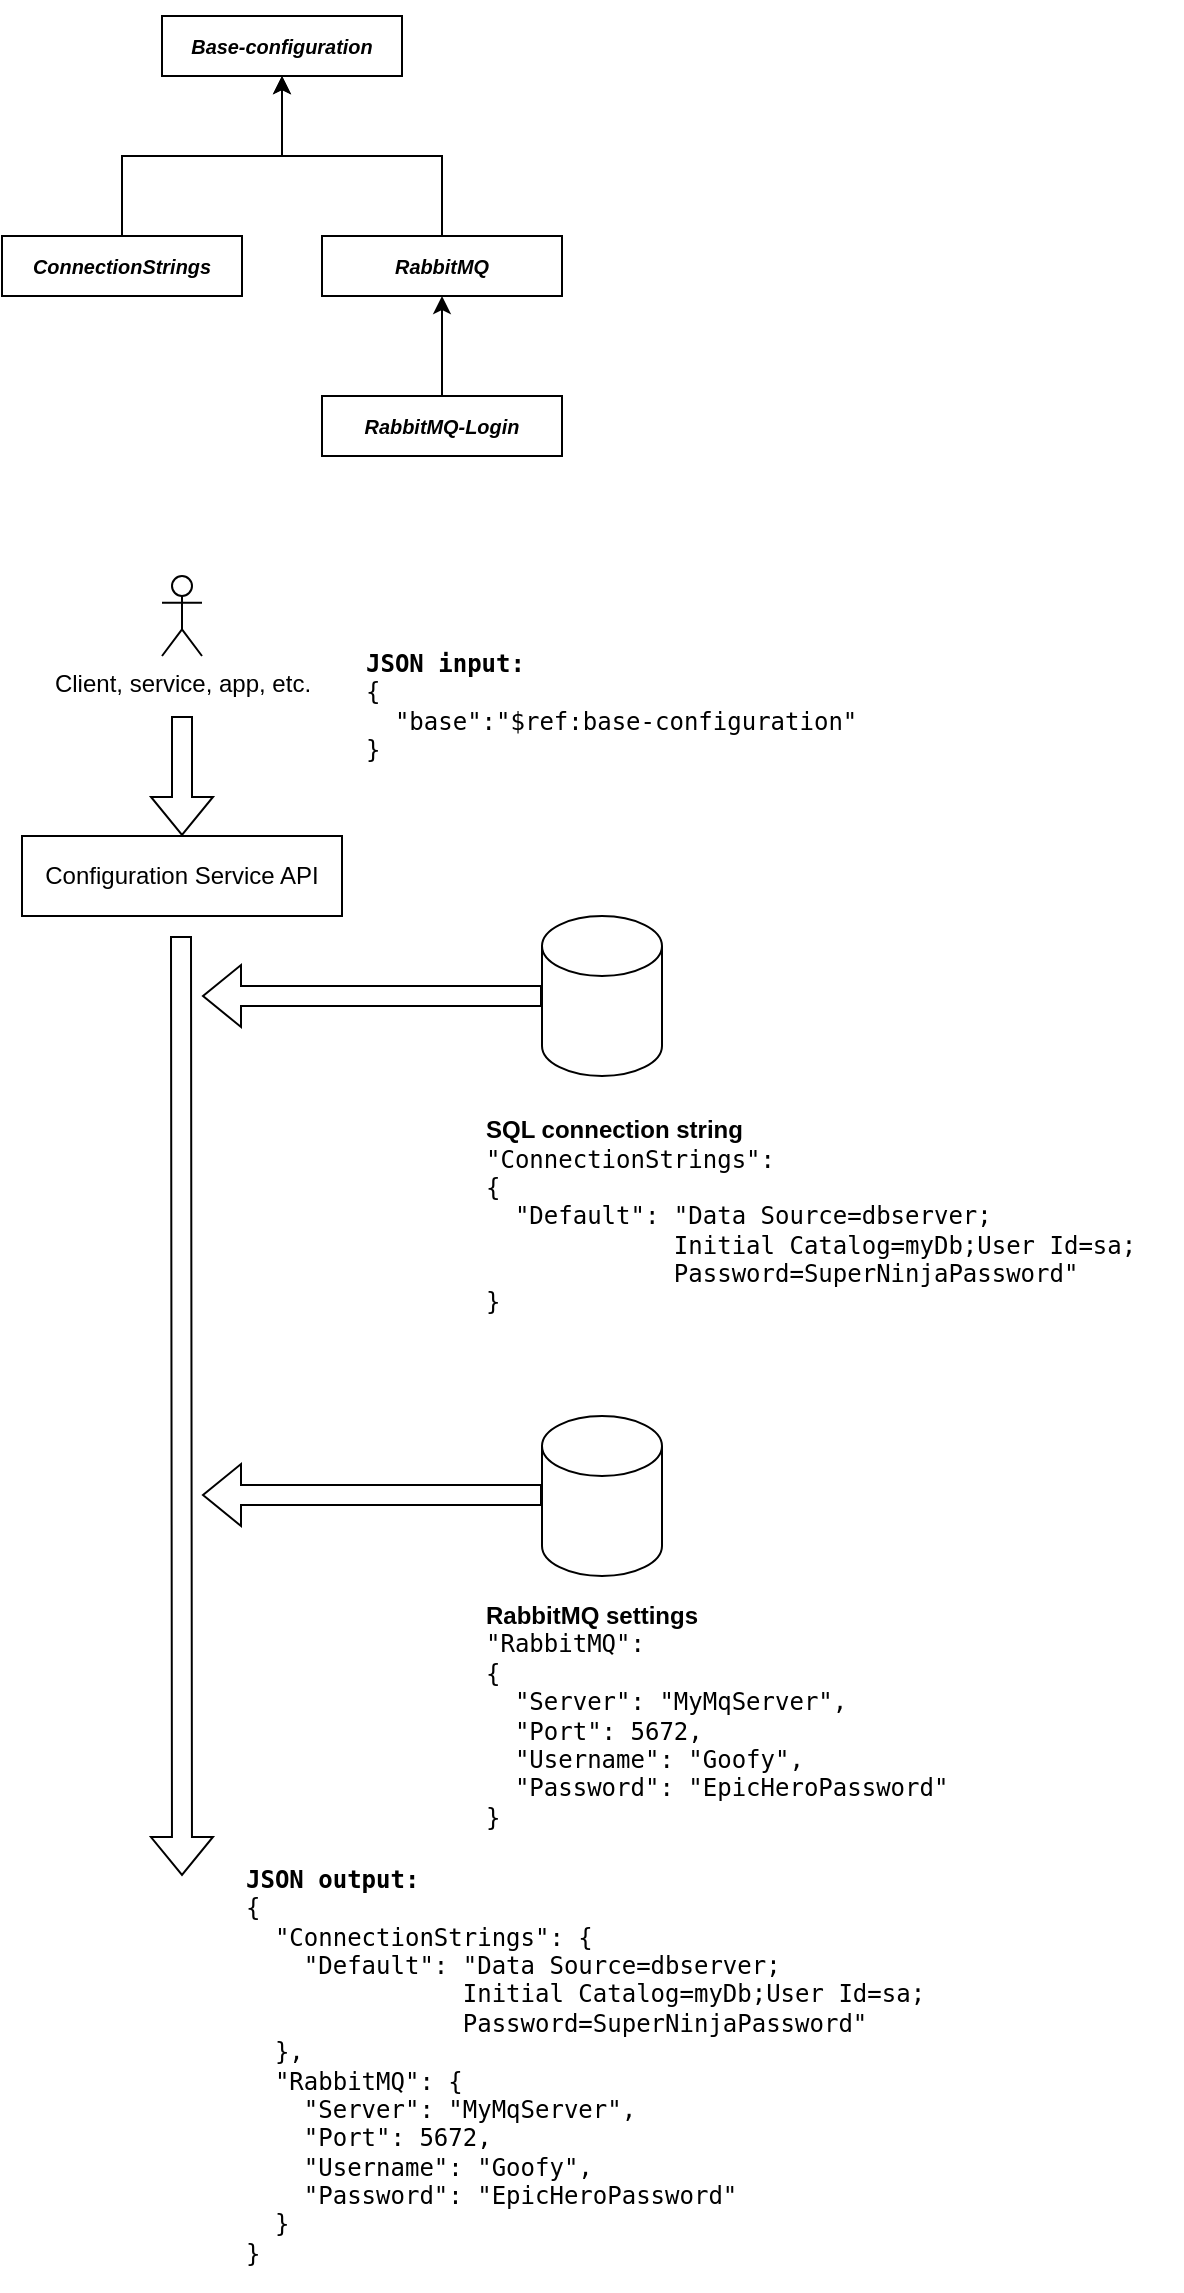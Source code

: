 <mxfile version="20.8.16" type="github">
  <diagram name="Page-1" id="22Nq_5IpWs1y-Xmv-Dux">
    <mxGraphModel dx="1211" dy="975" grid="1" gridSize="10" guides="1" tooltips="1" connect="1" arrows="1" fold="1" page="1" pageScale="1" pageWidth="850" pageHeight="1100" math="0" shadow="0">
      <root>
        <mxCell id="0" />
        <mxCell id="1" parent="0" />
        <mxCell id="IaUoNmnL33Bn5HJC1rTn-1" value="&lt;h5 dir=&quot;auto&quot;&gt;&lt;em&gt;Base-configuration&lt;/em&gt;&lt;/h5&gt;" style="rounded=0;whiteSpace=wrap;html=1;fontStyle=2" parent="1" vertex="1">
          <mxGeometry x="110" y="40" width="120" height="30" as="geometry" />
        </mxCell>
        <mxCell id="IaUoNmnL33Bn5HJC1rTn-5" value="" style="edgeStyle=orthogonalEdgeStyle;rounded=0;orthogonalLoop=1;jettySize=auto;html=1;fontStyle=2" parent="1" source="IaUoNmnL33Bn5HJC1rTn-3" target="IaUoNmnL33Bn5HJC1rTn-4" edge="1">
          <mxGeometry relative="1" as="geometry" />
        </mxCell>
        <mxCell id="IaUoNmnL33Bn5HJC1rTn-3" value="&lt;h5 dir=&quot;auto&quot;&gt;&lt;em&gt;RabbitMQ-Login&lt;/em&gt;&lt;/h5&gt;" style="rounded=0;whiteSpace=wrap;html=1;fontStyle=2" parent="1" vertex="1">
          <mxGeometry x="190" y="230" width="120" height="30" as="geometry" />
        </mxCell>
        <mxCell id="IaUoNmnL33Bn5HJC1rTn-7" style="edgeStyle=orthogonalEdgeStyle;rounded=0;orthogonalLoop=1;jettySize=auto;html=1;exitX=0.5;exitY=0;exitDx=0;exitDy=0;entryX=0.5;entryY=1;entryDx=0;entryDy=0;fontStyle=2" parent="1" source="IaUoNmnL33Bn5HJC1rTn-4" target="IaUoNmnL33Bn5HJC1rTn-1" edge="1">
          <mxGeometry relative="1" as="geometry">
            <Array as="points">
              <mxPoint x="250" y="110" />
              <mxPoint x="170" y="110" />
            </Array>
          </mxGeometry>
        </mxCell>
        <mxCell id="IaUoNmnL33Bn5HJC1rTn-4" value="&lt;h5 dir=&quot;auto&quot;&gt;&lt;em&gt;RabbitMQ&lt;/em&gt;&lt;/h5&gt;" style="rounded=0;whiteSpace=wrap;html=1;fontStyle=2" parent="1" vertex="1">
          <mxGeometry x="190" y="150" width="120" height="30" as="geometry" />
        </mxCell>
        <mxCell id="IaUoNmnL33Bn5HJC1rTn-8" style="edgeStyle=orthogonalEdgeStyle;rounded=0;orthogonalLoop=1;jettySize=auto;html=1;entryX=0.5;entryY=1;entryDx=0;entryDy=0;exitX=0.5;exitY=0;exitDx=0;exitDy=0;fontStyle=2" parent="1" source="IaUoNmnL33Bn5HJC1rTn-6" target="IaUoNmnL33Bn5HJC1rTn-1" edge="1">
          <mxGeometry relative="1" as="geometry">
            <mxPoint x="180" y="50" as="targetPoint" />
            <mxPoint x="100" y="120" as="sourcePoint" />
            <Array as="points">
              <mxPoint x="90" y="110" />
              <mxPoint x="170" y="110" />
            </Array>
          </mxGeometry>
        </mxCell>
        <mxCell id="IaUoNmnL33Bn5HJC1rTn-6" value="&lt;h5 dir=&quot;auto&quot;&gt;&lt;em&gt;ConnectionStrings &lt;/em&gt;&lt;/h5&gt;" style="rounded=0;whiteSpace=wrap;html=1;fontStyle=2" parent="1" vertex="1">
          <mxGeometry x="30" y="150" width="120" height="30" as="geometry" />
        </mxCell>
        <mxCell id="TUFR3UTOfwyV9LuIWG72-1" value="" style="shape=flexArrow;endArrow=classic;html=1;rounded=0;" edge="1" parent="1">
          <mxGeometry width="50" height="50" relative="1" as="geometry">
            <mxPoint x="120" y="390" as="sourcePoint" />
            <mxPoint x="120" y="450" as="targetPoint" />
          </mxGeometry>
        </mxCell>
        <mxCell id="TUFR3UTOfwyV9LuIWG72-2" value="&lt;pre class=&quot;notranslate&quot;&gt;&lt;code&gt;&lt;b&gt;JSON input:&lt;/b&gt;&lt;br&gt;{&lt;br&gt;  &lt;/code&gt;&lt;code&gt;&quot;base&quot;:&quot;$ref:base-configuration&quot;&lt;br&gt;&lt;/code&gt;&lt;code&gt;}&lt;/code&gt;&lt;/pre&gt;" style="text;html=1;strokeColor=none;fillColor=none;align=left;verticalAlign=middle;whiteSpace=wrap;rounded=0;" vertex="1" parent="1">
          <mxGeometry x="210" y="350" width="350" height="70" as="geometry" />
        </mxCell>
        <mxCell id="TUFR3UTOfwyV9LuIWG72-3" value="Client, service, app, etc." style="shape=umlActor;verticalLabelPosition=bottom;verticalAlign=top;html=1;outlineConnect=0;" vertex="1" parent="1">
          <mxGeometry x="110" y="320" width="20" height="40" as="geometry" />
        </mxCell>
        <mxCell id="TUFR3UTOfwyV9LuIWG72-4" value="Configuration Service API" style="rounded=0;whiteSpace=wrap;html=1;" vertex="1" parent="1">
          <mxGeometry x="40" y="450" width="160" height="40" as="geometry" />
        </mxCell>
        <mxCell id="TUFR3UTOfwyV9LuIWG72-5" value="" style="shape=cylinder3;whiteSpace=wrap;html=1;boundedLbl=1;backgroundOutline=1;size=15;" vertex="1" parent="1">
          <mxGeometry x="300" y="490" width="60" height="80" as="geometry" />
        </mxCell>
        <mxCell id="TUFR3UTOfwyV9LuIWG72-6" value="" style="shape=flexArrow;endArrow=classic;html=1;rounded=0;" edge="1" parent="1">
          <mxGeometry width="50" height="50" relative="1" as="geometry">
            <mxPoint x="119.5" y="500" as="sourcePoint" />
            <mxPoint x="120" y="970" as="targetPoint" />
          </mxGeometry>
        </mxCell>
        <mxCell id="TUFR3UTOfwyV9LuIWG72-7" value="" style="shape=flexArrow;endArrow=classic;html=1;rounded=0;exitX=0;exitY=0.5;exitDx=0;exitDy=0;exitPerimeter=0;" edge="1" parent="1" source="TUFR3UTOfwyV9LuIWG72-5">
          <mxGeometry width="50" height="50" relative="1" as="geometry">
            <mxPoint x="-30" y="530" as="sourcePoint" />
            <mxPoint x="130" y="530" as="targetPoint" />
          </mxGeometry>
        </mxCell>
        <mxCell id="TUFR3UTOfwyV9LuIWG72-8" value="&lt;div&gt;&lt;b&gt;SQL connection string&lt;/b&gt;&lt;/div&gt;&lt;div&gt;&lt;code&gt;&quot;ConnectionStrings&quot;:&lt;/code&gt;&lt;/div&gt;&lt;div&gt;&lt;code&gt;{&lt;/code&gt;&lt;/div&gt;&lt;div&gt;&lt;code&gt;&amp;nbsp; &quot;Default&quot;: &quot;Data Source=dbserver;&lt;/code&gt;&lt;/div&gt;&lt;div&gt;&lt;code&gt;&amp;nbsp;&amp;nbsp;&amp;nbsp;&amp;nbsp;&amp;nbsp;&amp;nbsp;&amp;nbsp;&amp;nbsp;&amp;nbsp;&amp;nbsp;&amp;nbsp;&amp;nbsp; Initial Catalog=myDb;User Id=sa;&lt;/code&gt;&lt;/div&gt;&lt;div&gt;&lt;code&gt;&amp;nbsp;&amp;nbsp;&amp;nbsp;&amp;nbsp;&amp;nbsp;&amp;nbsp;&amp;nbsp;&amp;nbsp;&amp;nbsp;&amp;nbsp;&amp;nbsp;&amp;nbsp; Password=SuperNinjaPassword&quot;&lt;/code&gt;&lt;/div&gt;&lt;div&gt;&lt;code&gt;}&lt;/code&gt;&lt;/div&gt;" style="text;html=1;strokeColor=none;fillColor=none;align=left;verticalAlign=middle;whiteSpace=wrap;rounded=0;" vertex="1" parent="1">
          <mxGeometry x="270" y="580" width="350" height="120" as="geometry" />
        </mxCell>
        <mxCell id="TUFR3UTOfwyV9LuIWG72-9" value="" style="shape=cylinder3;whiteSpace=wrap;html=1;boundedLbl=1;backgroundOutline=1;size=15;" vertex="1" parent="1">
          <mxGeometry x="300" y="740" width="60" height="80" as="geometry" />
        </mxCell>
        <mxCell id="TUFR3UTOfwyV9LuIWG72-10" value="" style="shape=flexArrow;endArrow=classic;html=1;rounded=0;exitX=0;exitY=0.5;exitDx=0;exitDy=0;exitPerimeter=0;" edge="1" parent="1">
          <mxGeometry width="50" height="50" relative="1" as="geometry">
            <mxPoint x="300" y="779.5" as="sourcePoint" />
            <mxPoint x="130" y="779.5" as="targetPoint" />
          </mxGeometry>
        </mxCell>
        <mxCell id="TUFR3UTOfwyV9LuIWG72-11" value="&lt;div&gt;&lt;b&gt;RabbitMQ settings&lt;/b&gt;&lt;/div&gt;&lt;div&gt;&lt;code&gt;&quot;RabbitMQ&quot;:&lt;/code&gt;&lt;/div&gt;&lt;div&gt;&lt;code&gt;{&lt;/code&gt;&lt;/div&gt;&lt;div&gt;&lt;code&gt;&amp;nbsp; &quot;Server&quot;: &quot;MyMqServer&quot;,&lt;/code&gt;&lt;/div&gt;&lt;div&gt;&lt;code&gt;&amp;nbsp; &quot;Port&quot;: 5672,&lt;/code&gt;&lt;/div&gt;&lt;div&gt;&lt;code&gt;&amp;nbsp; &quot;Username&quot;: &quot;Goofy&quot;,&lt;/code&gt;&lt;/div&gt;&lt;div&gt;&lt;code&gt;&amp;nbsp; &quot;Password&quot;: &quot;EpicHeroPassword&quot;&lt;/code&gt;&lt;/div&gt;&lt;div&gt;&lt;code&gt;  }&lt;/code&gt;&lt;/div&gt;" style="text;html=1;strokeColor=none;fillColor=none;align=left;verticalAlign=middle;whiteSpace=wrap;rounded=0;" vertex="1" parent="1">
          <mxGeometry x="270" y="830" width="350" height="120" as="geometry" />
        </mxCell>
        <mxCell id="TUFR3UTOfwyV9LuIWG72-12" value="&lt;pre class=&quot;notranslate&quot;&gt;&lt;code&gt;&lt;b&gt;JSON output:&lt;/b&gt;&lt;br&gt;{&lt;br&gt;  &quot;ConnectionStrings&quot;: {&lt;br&gt;    &quot;Default&quot;: &quot;Data Source=dbserver;&lt;br&gt;               Initial Catalog=myDb;User Id=sa;&lt;br&gt;               Password=SuperNinjaPassword&quot;&lt;br&gt;  },&lt;br&gt;  &quot;RabbitMQ&quot;: {&lt;br&gt;    &quot;Server&quot;: &quot;MyMqServer&quot;,&lt;br&gt;    &quot;Port&quot;: 5672,&lt;br&gt;    &quot;Username&quot;: &quot;Goofy&quot;,&lt;br&gt;    &quot;Password&quot;: &quot;EpicHeroPassword&quot;&lt;br&gt;  }&lt;br&gt;}&lt;br&gt;&lt;/code&gt;&lt;/pre&gt;" style="text;html=1;strokeColor=none;fillColor=none;align=left;verticalAlign=middle;whiteSpace=wrap;rounded=0;" vertex="1" parent="1">
          <mxGeometry x="150" y="960" width="350" height="210" as="geometry" />
        </mxCell>
      </root>
    </mxGraphModel>
  </diagram>
</mxfile>

